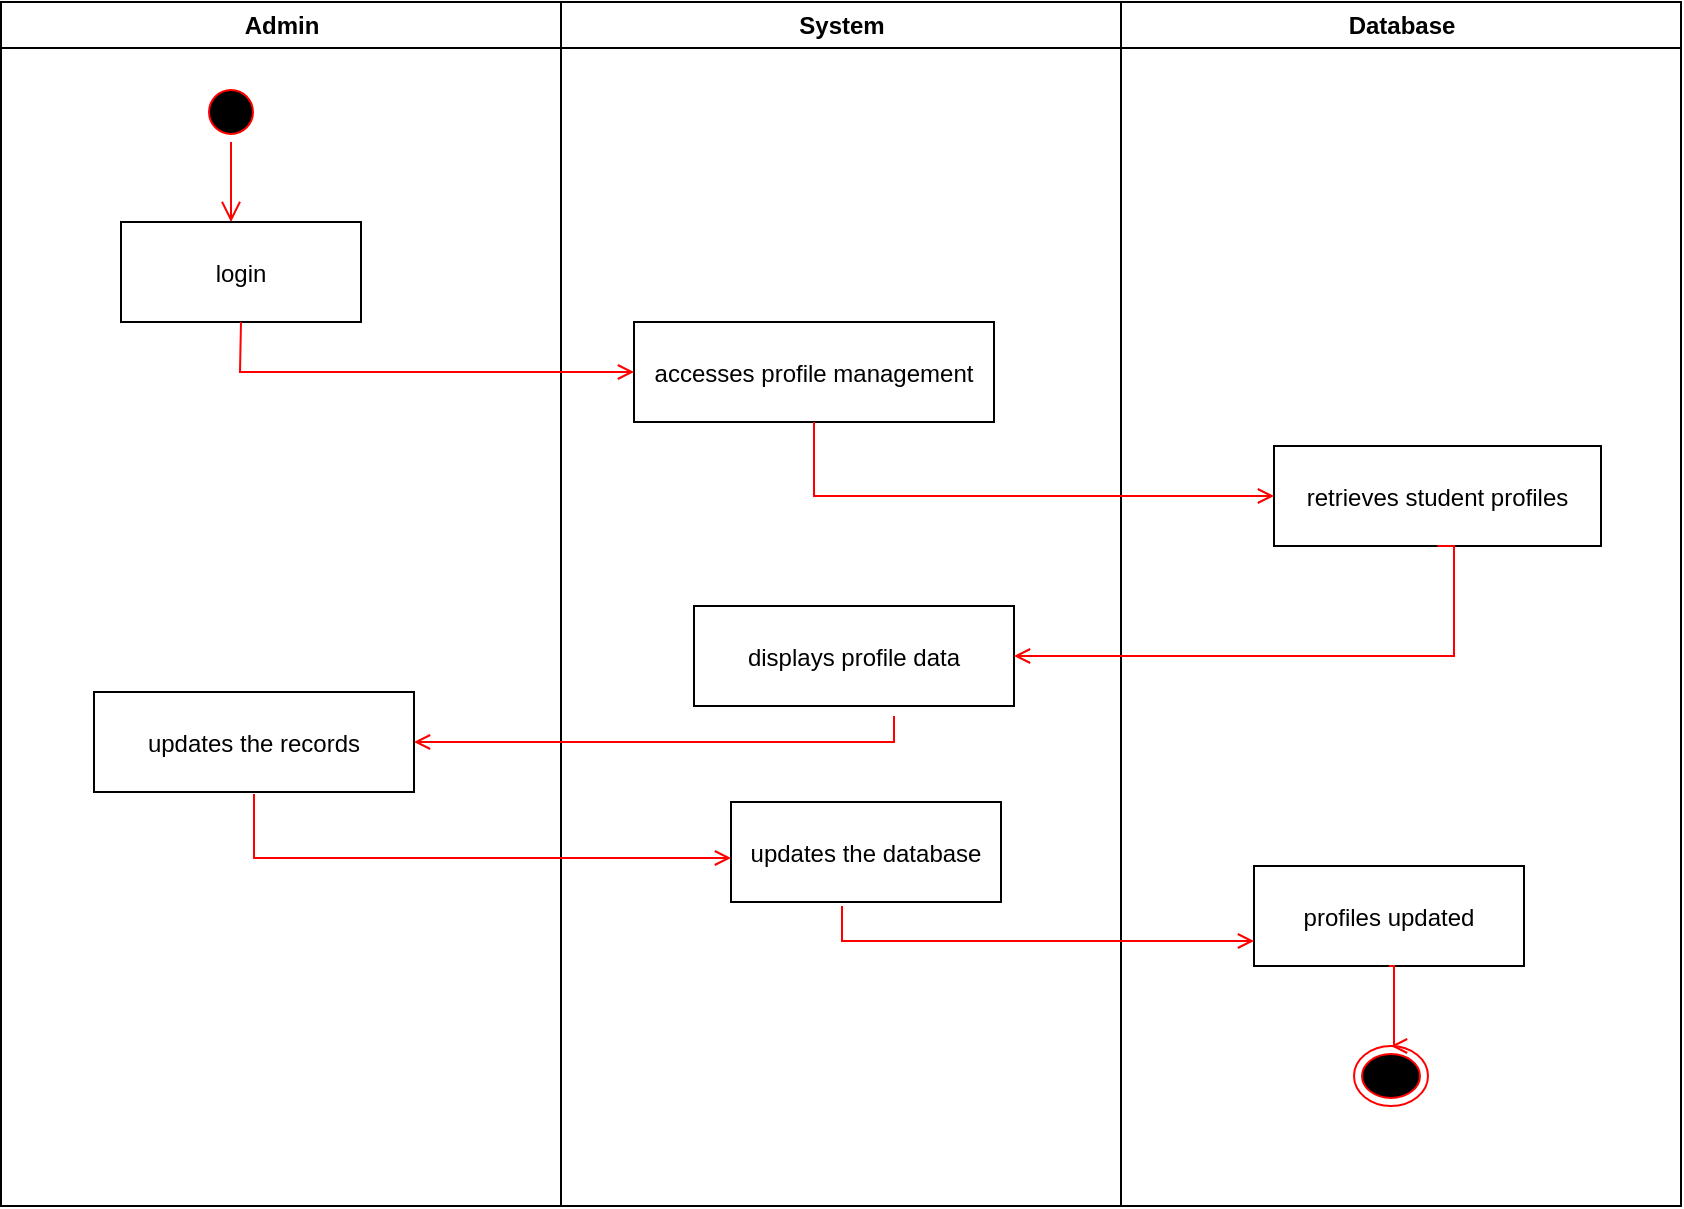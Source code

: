 <mxfile version="22.0.2" type="device">
  <diagram name="Page-1" id="e7e014a7-5840-1c2e-5031-d8a46d1fe8dd">
    <mxGraphModel dx="1295" dy="758" grid="1" gridSize="10" guides="1" tooltips="1" connect="1" arrows="1" fold="1" page="1" pageScale="1" pageWidth="1169" pageHeight="826" background="none" math="0" shadow="0">
      <root>
        <mxCell id="0" />
        <mxCell id="1" parent="0" />
        <mxCell id="2" value="Admin" style="swimlane;whiteSpace=wrap" parent="1" vertex="1">
          <mxGeometry x="33.5" y="128" width="280" height="602" as="geometry" />
        </mxCell>
        <mxCell id="5" value="" style="ellipse;shape=startState;fillColor=#000000;strokeColor=#ff0000;" parent="2" vertex="1">
          <mxGeometry x="100" y="40" width="30" height="30" as="geometry" />
        </mxCell>
        <mxCell id="6" value="" style="edgeStyle=elbowEdgeStyle;elbow=horizontal;verticalAlign=bottom;endArrow=open;endSize=8;strokeColor=#FF0000;endFill=1;rounded=0" parent="2" source="5" target="7" edge="1">
          <mxGeometry x="100" y="40" as="geometry">
            <mxPoint x="115" y="110" as="targetPoint" />
          </mxGeometry>
        </mxCell>
        <mxCell id="7" value="login" style="" parent="2" vertex="1">
          <mxGeometry x="60" y="110" width="120" height="50" as="geometry" />
        </mxCell>
        <mxCell id="mbgY4p1fo2wMXlm47EHP-54" value="updates the records" style="" vertex="1" parent="2">
          <mxGeometry x="46.5" y="345" width="160" height="50" as="geometry" />
        </mxCell>
        <mxCell id="38" value="" style="ellipse;shape=endState;fillColor=#000000;strokeColor=#ff0000" parent="2" vertex="1">
          <mxGeometry x="676.5" y="522" width="37" height="30" as="geometry" />
        </mxCell>
        <mxCell id="3" value="System" style="swimlane;whiteSpace=wrap;startSize=23;" parent="1" vertex="1">
          <mxGeometry x="313.5" y="128" width="280" height="602" as="geometry" />
        </mxCell>
        <mxCell id="mbgY4p1fo2wMXlm47EHP-46" value="updates the database" style="" vertex="1" parent="3">
          <mxGeometry x="85" y="400" width="135" height="50" as="geometry" />
        </mxCell>
        <mxCell id="33" value="displays profile data" style="" parent="3" vertex="1">
          <mxGeometry x="66.5" y="302" width="160" height="50" as="geometry" />
        </mxCell>
        <mxCell id="16" value="accesses profile management" style="" parent="3" vertex="1">
          <mxGeometry x="36.5" y="160" width="180" height="50" as="geometry" />
        </mxCell>
        <mxCell id="4" value="Database" style="swimlane;whiteSpace=wrap;startSize=23;" parent="1" vertex="1">
          <mxGeometry x="593.5" y="128" width="280" height="602" as="geometry" />
        </mxCell>
        <mxCell id="30" value="retrieves student profiles" style="" parent="4" vertex="1">
          <mxGeometry x="76.5" y="222" width="163.5" height="50" as="geometry" />
        </mxCell>
        <mxCell id="mbgY4p1fo2wMXlm47EHP-64" value="profiles updated" style="" vertex="1" parent="4">
          <mxGeometry x="66.5" y="432" width="135" height="50" as="geometry" />
        </mxCell>
        <mxCell id="41" value="" style="edgeStyle=elbowEdgeStyle;elbow=horizontal;entryX=1;entryY=0.5;strokeColor=#FF0000;endArrow=open;endFill=1;rounded=0;entryDx=0;entryDy=0;exitX=0.5;exitY=1;exitDx=0;exitDy=0;" parent="1" source="30" target="33" edge="1">
          <mxGeometry width="100" height="100" relative="1" as="geometry">
            <mxPoint x="373.5" y="608" as="sourcePoint" />
            <mxPoint x="473.5" y="508" as="targetPoint" />
            <Array as="points">
              <mxPoint x="760" y="470" />
            </Array>
          </mxGeometry>
        </mxCell>
        <mxCell id="mbgY4p1fo2wMXlm47EHP-50" value="" style="edgeStyle=elbowEdgeStyle;elbow=horizontal;entryX=0;entryY=0.75;strokeColor=#FF0000;endArrow=open;endFill=1;rounded=0;entryDx=0;entryDy=0;" edge="1" parent="1" target="mbgY4p1fo2wMXlm47EHP-64">
          <mxGeometry width="100" height="100" relative="1" as="geometry">
            <mxPoint x="454" y="580" as="sourcePoint" />
            <mxPoint x="474.5" y="590" as="targetPoint" />
            <Array as="points">
              <mxPoint x="454" y="630" />
            </Array>
          </mxGeometry>
        </mxCell>
        <mxCell id="9" value="" style="endArrow=open;strokeColor=#FF0000;endFill=1;rounded=0;entryX=0;entryY=0.5;entryDx=0;entryDy=0;exitX=0.5;exitY=1;exitDx=0;exitDy=0;" parent="1" source="7" target="16" edge="1">
          <mxGeometry relative="1" as="geometry">
            <mxPoint x="430" y="288" as="targetPoint" />
            <Array as="points">
              <mxPoint x="153" y="313" />
            </Array>
          </mxGeometry>
        </mxCell>
        <mxCell id="mbgY4p1fo2wMXlm47EHP-59" value="" style="edgeStyle=elbowEdgeStyle;elbow=horizontal;entryX=0;entryY=0.5;strokeColor=#FF0000;endArrow=open;endFill=1;rounded=0;entryDx=0;entryDy=0;exitX=0.5;exitY=1;exitDx=0;exitDy=0;" edge="1" parent="1" source="16" target="30">
          <mxGeometry width="100" height="100" relative="1" as="geometry">
            <mxPoint x="526.52" y="436.25" as="sourcePoint" />
            <mxPoint x="637" y="280" as="targetPoint" />
            <Array as="points">
              <mxPoint x="440" y="375" />
              <mxPoint x="377" y="355" />
            </Array>
          </mxGeometry>
        </mxCell>
        <mxCell id="mbgY4p1fo2wMXlm47EHP-61" value="" style="edgeStyle=elbowEdgeStyle;elbow=horizontal;entryX=1;entryY=0.5;strokeColor=#FF0000;endArrow=open;endFill=1;rounded=0;entryDx=0;entryDy=0;" edge="1" parent="1" target="mbgY4p1fo2wMXlm47EHP-54">
          <mxGeometry width="100" height="100" relative="1" as="geometry">
            <mxPoint x="480" y="485" as="sourcePoint" />
            <mxPoint x="550" y="465" as="targetPoint" />
            <Array as="points">
              <mxPoint x="480" y="510" />
            </Array>
          </mxGeometry>
        </mxCell>
        <mxCell id="mbgY4p1fo2wMXlm47EHP-63" value="" style="edgeStyle=elbowEdgeStyle;elbow=horizontal;entryX=0;entryY=0.5;strokeColor=#FF0000;endArrow=open;endFill=1;rounded=0;entryDx=0;entryDy=0;exitX=0.5;exitY=1;exitDx=0;exitDy=0;" edge="1" parent="1">
          <mxGeometry width="100" height="100" relative="1" as="geometry">
            <mxPoint x="160" y="524.0" as="sourcePoint" />
            <mxPoint x="398.5" y="556" as="targetPoint" />
            <Array as="points">
              <mxPoint x="160" y="570" />
            </Array>
          </mxGeometry>
        </mxCell>
        <mxCell id="mbgY4p1fo2wMXlm47EHP-67" value="" style="edgeStyle=elbowEdgeStyle;elbow=horizontal;entryX=0.5;entryY=0;strokeColor=#FF0000;endArrow=open;endFill=1;rounded=0;entryDx=0;entryDy=0;exitX=0.5;exitY=1;exitDx=0;exitDy=0;" edge="1" parent="1" source="mbgY4p1fo2wMXlm47EHP-64" target="38">
          <mxGeometry width="100" height="100" relative="1" as="geometry">
            <mxPoint x="464" y="590" as="sourcePoint" />
            <mxPoint x="670" y="608" as="targetPoint" />
            <Array as="points">
              <mxPoint x="730" y="630" />
            </Array>
          </mxGeometry>
        </mxCell>
      </root>
    </mxGraphModel>
  </diagram>
</mxfile>
